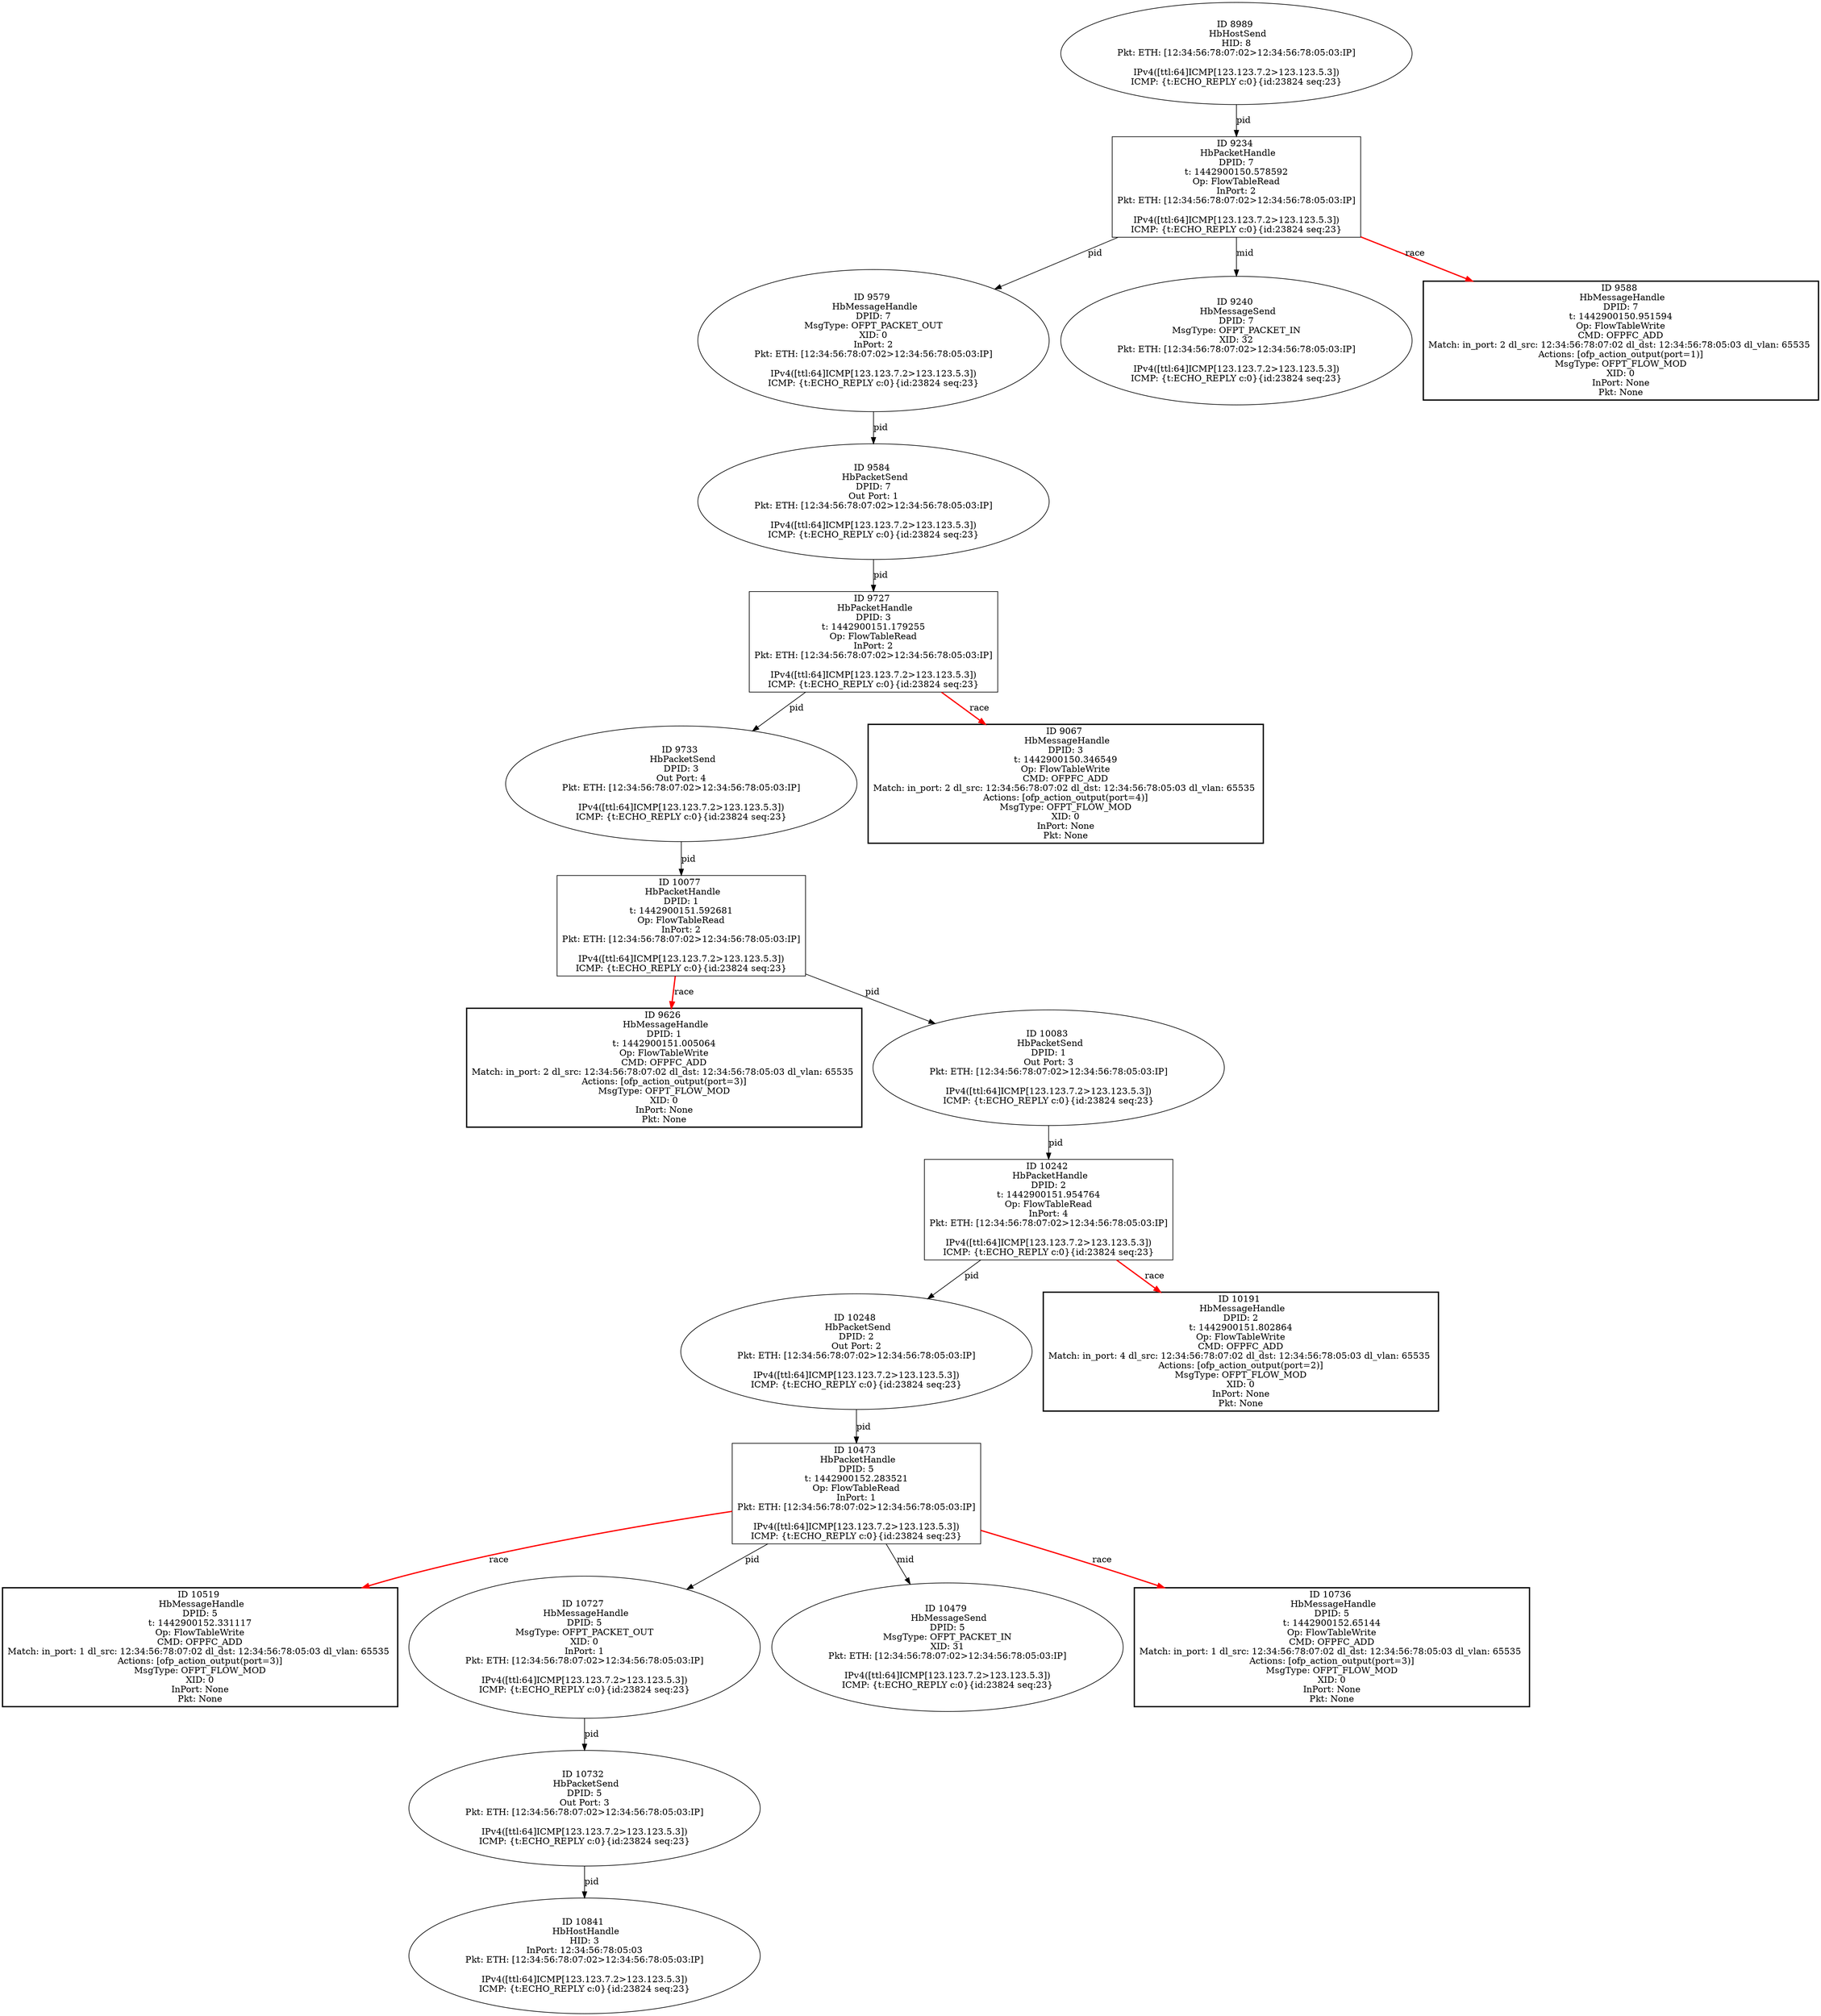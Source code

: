 strict digraph G {
10242 [shape=box, event=<hb_events.HbPacketHandle object at 0x109f04990>, label="ID 10242 
 HbPacketHandle
DPID: 2
t: 1442900151.954764
Op: FlowTableRead
InPort: 4
Pkt: ETH: [12:34:56:78:07:02>12:34:56:78:05:03:IP]

IPv4([ttl:64]ICMP[123.123.7.2>123.123.5.3])
ICMP: {t:ECHO_REPLY c:0}{id:23824 seq:23}"];
9579 [shape=oval, event=<hb_events.HbMessageHandle object at 0x109cda750>, label="ID 9579 
 HbMessageHandle
DPID: 7
MsgType: OFPT_PACKET_OUT
XID: 0
InPort: 2
Pkt: ETH: [12:34:56:78:07:02>12:34:56:78:05:03:IP]

IPv4([ttl:64]ICMP[123.123.7.2>123.123.5.3])
ICMP: {t:ECHO_REPLY c:0}{id:23824 seq:23}"];
9733 [shape=oval, event=<hb_events.HbPacketSend object at 0x109d6f450>, label="ID 9733 
 HbPacketSend
DPID: 3
Out Port: 4
Pkt: ETH: [12:34:56:78:07:02>12:34:56:78:05:03:IP]

IPv4([ttl:64]ICMP[123.123.7.2>123.123.5.3])
ICMP: {t:ECHO_REPLY c:0}{id:23824 seq:23}"];
10248 [shape=oval, event=<hb_events.HbPacketSend object at 0x109f12990>, label="ID 10248 
 HbPacketSend
DPID: 2
Out Port: 2
Pkt: ETH: [12:34:56:78:07:02>12:34:56:78:05:03:IP]

IPv4([ttl:64]ICMP[123.123.7.2>123.123.5.3])
ICMP: {t:ECHO_REPLY c:0}{id:23824 seq:23}"];
9234 [shape=box, event=<hb_events.HbPacketHandle object at 0x109c25910>, label="ID 9234 
 HbPacketHandle
DPID: 7
t: 1442900150.578592
Op: FlowTableRead
InPort: 2
Pkt: ETH: [12:34:56:78:07:02>12:34:56:78:05:03:IP]

IPv4([ttl:64]ICMP[123.123.7.2>123.123.5.3])
ICMP: {t:ECHO_REPLY c:0}{id:23824 seq:23}"];
10519 [shape=box, style=bold, event=<hb_events.HbMessageHandle object at 0x10a014e50>, label="ID 10519 
 HbMessageHandle
DPID: 5
t: 1442900152.331117
Op: FlowTableWrite
CMD: OFPFC_ADD
Match: in_port: 1 dl_src: 12:34:56:78:07:02 dl_dst: 12:34:56:78:05:03 dl_vlan: 65535 
Actions: [ofp_action_output(port=3)]
MsgType: OFPT_FLOW_MOD
XID: 0
InPort: None
Pkt: None"];
9240 [shape=oval, event=<hb_events.HbMessageSend object at 0x109c2eb90>, label="ID 9240 
 HbMessageSend
DPID: 7
MsgType: OFPT_PACKET_IN
XID: 32
Pkt: ETH: [12:34:56:78:07:02>12:34:56:78:05:03:IP]

IPv4([ttl:64]ICMP[123.123.7.2>123.123.5.3])
ICMP: {t:ECHO_REPLY c:0}{id:23824 seq:23}"];
9626 [shape=box, style=bold, event=<hb_events.HbMessageHandle object at 0x109d22250>, label="ID 9626 
 HbMessageHandle
DPID: 1
t: 1442900151.005064
Op: FlowTableWrite
CMD: OFPFC_ADD
Match: in_port: 2 dl_src: 12:34:56:78:07:02 dl_dst: 12:34:56:78:05:03 dl_vlan: 65535 
Actions: [ofp_action_output(port=3)]
MsgType: OFPT_FLOW_MOD
XID: 0
InPort: None
Pkt: None"];
8989 [shape=oval, event=<hb_events.HbHostSend object at 0x109bb2b90>, label="ID 8989 
 HbHostSend
HID: 8
Pkt: ETH: [12:34:56:78:07:02>12:34:56:78:05:03:IP]

IPv4([ttl:64]ICMP[123.123.7.2>123.123.5.3])
ICMP: {t:ECHO_REPLY c:0}{id:23824 seq:23}"];
9584 [shape=oval, event=<hb_events.HbPacketSend object at 0x109ce71d0>, label="ID 9584 
 HbPacketSend
DPID: 7
Out Port: 1
Pkt: ETH: [12:34:56:78:07:02>12:34:56:78:05:03:IP]

IPv4([ttl:64]ICMP[123.123.7.2>123.123.5.3])
ICMP: {t:ECHO_REPLY c:0}{id:23824 seq:23}"];
10191 [shape=box, style=bold, event=<hb_events.HbMessageHandle object at 0x109eeac10>, label="ID 10191 
 HbMessageHandle
DPID: 2
t: 1442900151.802864
Op: FlowTableWrite
CMD: OFPFC_ADD
Match: in_port: 4 dl_src: 12:34:56:78:07:02 dl_dst: 12:34:56:78:05:03 dl_vlan: 65535 
Actions: [ofp_action_output(port=2)]
MsgType: OFPT_FLOW_MOD
XID: 0
InPort: None
Pkt: None"];
10841 [shape=oval, event=<hb_events.HbHostHandle object at 0x10a143f90>, label="ID 10841 
 HbHostHandle
HID: 3
InPort: 12:34:56:78:05:03
Pkt: ETH: [12:34:56:78:07:02>12:34:56:78:05:03:IP]

IPv4([ttl:64]ICMP[123.123.7.2>123.123.5.3])
ICMP: {t:ECHO_REPLY c:0}{id:23824 seq:23}"];
10077 [shape=box, event=<hb_events.HbPacketHandle object at 0x109e92390>, label="ID 10077 
 HbPacketHandle
DPID: 1
t: 1442900151.592681
Op: FlowTableRead
InPort: 2
Pkt: ETH: [12:34:56:78:07:02>12:34:56:78:05:03:IP]

IPv4([ttl:64]ICMP[123.123.7.2>123.123.5.3])
ICMP: {t:ECHO_REPLY c:0}{id:23824 seq:23}"];
10083 [shape=oval, event=<hb_events.HbPacketSend object at 0x109e92710>, label="ID 10083 
 HbPacketSend
DPID: 1
Out Port: 3
Pkt: ETH: [12:34:56:78:07:02>12:34:56:78:05:03:IP]

IPv4([ttl:64]ICMP[123.123.7.2>123.123.5.3])
ICMP: {t:ECHO_REPLY c:0}{id:23824 seq:23}"];
10727 [shape=oval, event=<hb_events.HbMessageHandle object at 0x10a0ce190>, label="ID 10727 
 HbMessageHandle
DPID: 5
MsgType: OFPT_PACKET_OUT
XID: 0
InPort: 1
Pkt: ETH: [12:34:56:78:07:02>12:34:56:78:05:03:IP]

IPv4([ttl:64]ICMP[123.123.7.2>123.123.5.3])
ICMP: {t:ECHO_REPLY c:0}{id:23824 seq:23}"];
10473 [shape=box, event=<hb_events.HbPacketHandle object at 0x109fd4b90>, label="ID 10473 
 HbPacketHandle
DPID: 5
t: 1442900152.283521
Op: FlowTableRead
InPort: 1
Pkt: ETH: [12:34:56:78:07:02>12:34:56:78:05:03:IP]

IPv4([ttl:64]ICMP[123.123.7.2>123.123.5.3])
ICMP: {t:ECHO_REPLY c:0}{id:23824 seq:23}"];
9067 [shape=box, style=bold, event=<hb_events.HbMessageHandle object at 0x109bd53d0>, label="ID 9067 
 HbMessageHandle
DPID: 3
t: 1442900150.346549
Op: FlowTableWrite
CMD: OFPFC_ADD
Match: in_port: 2 dl_src: 12:34:56:78:07:02 dl_dst: 12:34:56:78:05:03 dl_vlan: 65535 
Actions: [ofp_action_output(port=4)]
MsgType: OFPT_FLOW_MOD
XID: 0
InPort: None
Pkt: None"];
10732 [shape=oval, event=<hb_events.HbPacketSend object at 0x10a0ce4d0>, label="ID 10732 
 HbPacketSend
DPID: 5
Out Port: 3
Pkt: ETH: [12:34:56:78:07:02>12:34:56:78:05:03:IP]

IPv4([ttl:64]ICMP[123.123.7.2>123.123.5.3])
ICMP: {t:ECHO_REPLY c:0}{id:23824 seq:23}"];
10479 [shape=oval, event=<hb_events.HbMessageSend object at 0x109fe7dd0>, label="ID 10479 
 HbMessageSend
DPID: 5
MsgType: OFPT_PACKET_IN
XID: 31
Pkt: ETH: [12:34:56:78:07:02>12:34:56:78:05:03:IP]

IPv4([ttl:64]ICMP[123.123.7.2>123.123.5.3])
ICMP: {t:ECHO_REPLY c:0}{id:23824 seq:23}"];
10736 [shape=box, style=bold, event=<hb_events.HbMessageHandle object at 0x10a0e2550>, label="ID 10736 
 HbMessageHandle
DPID: 5
t: 1442900152.65144
Op: FlowTableWrite
CMD: OFPFC_ADD
Match: in_port: 1 dl_src: 12:34:56:78:07:02 dl_dst: 12:34:56:78:05:03 dl_vlan: 65535 
Actions: [ofp_action_output(port=3)]
MsgType: OFPT_FLOW_MOD
XID: 0
InPort: None
Pkt: None"];
9588 [shape=box, style=bold, event=<hb_events.HbMessageHandle object at 0x109cf4dd0>, label="ID 9588 
 HbMessageHandle
DPID: 7
t: 1442900150.951594
Op: FlowTableWrite
CMD: OFPFC_ADD
Match: in_port: 2 dl_src: 12:34:56:78:07:02 dl_dst: 12:34:56:78:05:03 dl_vlan: 65535 
Actions: [ofp_action_output(port=1)]
MsgType: OFPT_FLOW_MOD
XID: 0
InPort: None
Pkt: None"];
9727 [shape=box, event=<hb_events.HbPacketHandle object at 0x109d41f10>, label="ID 9727 
 HbPacketHandle
DPID: 3
t: 1442900151.179255
Op: FlowTableRead
InPort: 2
Pkt: ETH: [12:34:56:78:07:02>12:34:56:78:05:03:IP]

IPv4([ttl:64]ICMP[123.123.7.2>123.123.5.3])
ICMP: {t:ECHO_REPLY c:0}{id:23824 seq:23}"];
10242 -> 10248  [rel=pid, label=pid];
10242 -> 10191  [harmful=True, color=red, style=bold, rel=race, label=race];
9579 -> 9584  [rel=pid, label=pid];
9733 -> 10077  [rel=pid, label=pid];
10248 -> 10473  [rel=pid, label=pid];
9234 -> 9240  [rel=mid, label=mid];
9234 -> 9579  [rel=pid, label=pid];
9234 -> 9588  [harmful=True, color=red, style=bold, rel=race, label=race];
8989 -> 9234  [rel=pid, label=pid];
9584 -> 9727  [rel=pid, label=pid];
10077 -> 9626  [harmful=True, color=red, style=bold, rel=race, label=race];
10077 -> 10083  [rel=pid, label=pid];
10083 -> 10242  [rel=pid, label=pid];
10727 -> 10732  [rel=pid, label=pid];
10473 -> 10519  [harmful=True, color=red, style=bold, rel=race, label=race];
10473 -> 10736  [harmful=True, color=red, style=bold, rel=race, label=race];
10473 -> 10479  [rel=mid, label=mid];
10473 -> 10727  [rel=pid, label=pid];
10732 -> 10841  [rel=pid, label=pid];
9727 -> 9067  [harmful=True, color=red, style=bold, rel=race, label=race];
9727 -> 9733  [rel=pid, label=pid];
}
